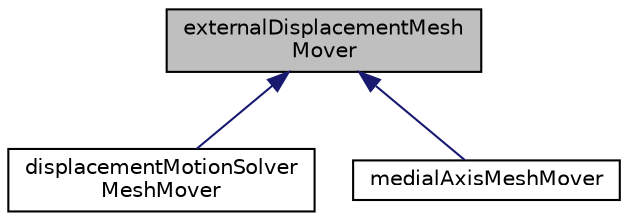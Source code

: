 digraph "externalDisplacementMeshMover"
{
  bgcolor="transparent";
  edge [fontname="Helvetica",fontsize="10",labelfontname="Helvetica",labelfontsize="10"];
  node [fontname="Helvetica",fontsize="10",shape=record];
  Node1 [label="externalDisplacementMesh\lMover",height=0.2,width=0.4,color="black", fillcolor="grey75", style="filled" fontcolor="black"];
  Node1 -> Node2 [dir="back",color="midnightblue",fontsize="10",style="solid",fontname="Helvetica"];
  Node2 [label="displacementMotionSolver\lMeshMover",height=0.2,width=0.4,color="black",URL="$classFoam_1_1displacementMotionSolverMeshMover.html",tooltip="Quality-based under-relaxation wrapped around generic displacementMotionSolver. "];
  Node1 -> Node3 [dir="back",color="midnightblue",fontsize="10",style="solid",fontname="Helvetica"];
  Node3 [label="medialAxisMeshMover",height=0.2,width=0.4,color="black",URL="$classFoam_1_1medialAxisMeshMover.html",tooltip="Mesh motion solver that uses a medial axis algorithm to work out a fraction between the (nearest poin..."];
}
